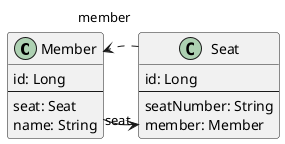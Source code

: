 @startuml

class Member {
  id: Long
  --
  seat: Seat
  name: String
}

class Seat {
  id: Long
  --
  seatNumber: String
  member: Member
}

Member --r--> "seat" Seat
Seat ..r..> "member" Member

@enduml